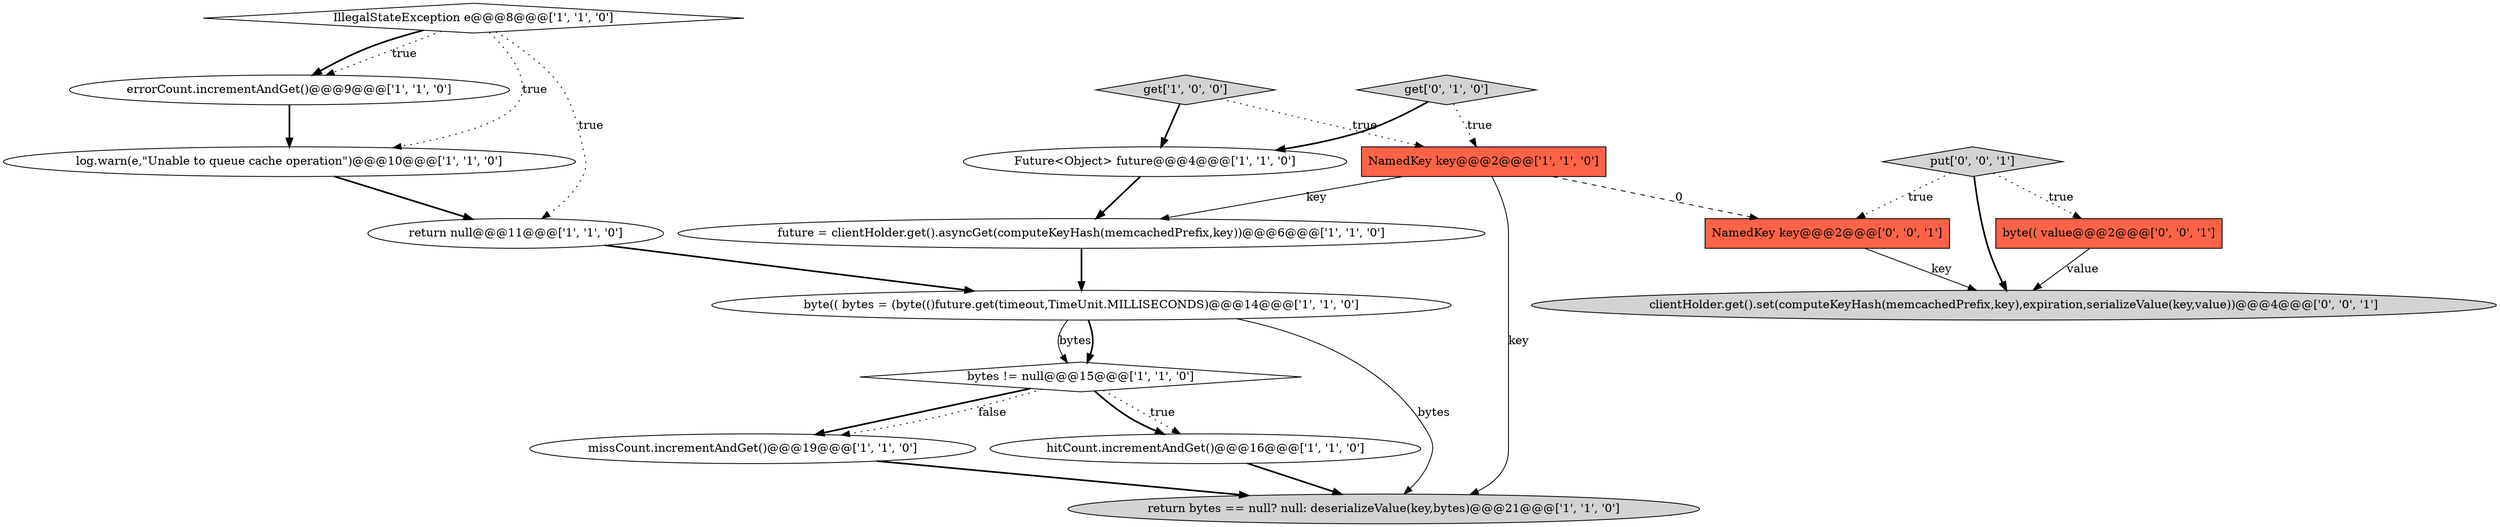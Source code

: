digraph {
3 [style = filled, label = "IllegalStateException e@@@8@@@['1', '1', '0']", fillcolor = white, shape = diamond image = "AAA0AAABBB1BBB"];
12 [style = filled, label = "log.warn(e,\"Unable to queue cache operation\")@@@10@@@['1', '1', '0']", fillcolor = white, shape = ellipse image = "AAA0AAABBB1BBB"];
15 [style = filled, label = "clientHolder.get().set(computeKeyHash(memcachedPrefix,key),expiration,serializeValue(key,value))@@@4@@@['0', '0', '1']", fillcolor = lightgray, shape = ellipse image = "AAA0AAABBB3BBB"];
7 [style = filled, label = "Future<Object> future@@@4@@@['1', '1', '0']", fillcolor = white, shape = ellipse image = "AAA0AAABBB1BBB"];
6 [style = filled, label = "missCount.incrementAndGet()@@@19@@@['1', '1', '0']", fillcolor = white, shape = ellipse image = "AAA0AAABBB1BBB"];
13 [style = filled, label = "get['0', '1', '0']", fillcolor = lightgray, shape = diamond image = "AAA0AAABBB2BBB"];
11 [style = filled, label = "return null@@@11@@@['1', '1', '0']", fillcolor = white, shape = ellipse image = "AAA0AAABBB1BBB"];
10 [style = filled, label = "NamedKey key@@@2@@@['1', '1', '0']", fillcolor = tomato, shape = box image = "AAA0AAABBB1BBB"];
4 [style = filled, label = "byte(( bytes = (byte(()future.get(timeout,TimeUnit.MILLISECONDS)@@@14@@@['1', '1', '0']", fillcolor = white, shape = ellipse image = "AAA0AAABBB1BBB"];
5 [style = filled, label = "future = clientHolder.get().asyncGet(computeKeyHash(memcachedPrefix,key))@@@6@@@['1', '1', '0']", fillcolor = white, shape = ellipse image = "AAA0AAABBB1BBB"];
1 [style = filled, label = "errorCount.incrementAndGet()@@@9@@@['1', '1', '0']", fillcolor = white, shape = ellipse image = "AAA0AAABBB1BBB"];
2 [style = filled, label = "hitCount.incrementAndGet()@@@16@@@['1', '1', '0']", fillcolor = white, shape = ellipse image = "AAA0AAABBB1BBB"];
0 [style = filled, label = "return bytes == null? null: deserializeValue(key,bytes)@@@21@@@['1', '1', '0']", fillcolor = lightgray, shape = ellipse image = "AAA0AAABBB1BBB"];
8 [style = filled, label = "bytes != null@@@15@@@['1', '1', '0']", fillcolor = white, shape = diamond image = "AAA0AAABBB1BBB"];
17 [style = filled, label = "put['0', '0', '1']", fillcolor = lightgray, shape = diamond image = "AAA0AAABBB3BBB"];
9 [style = filled, label = "get['1', '0', '0']", fillcolor = lightgray, shape = diamond image = "AAA0AAABBB1BBB"];
16 [style = filled, label = "NamedKey key@@@2@@@['0', '0', '1']", fillcolor = tomato, shape = box image = "AAA0AAABBB3BBB"];
14 [style = filled, label = "byte(( value@@@2@@@['0', '0', '1']", fillcolor = tomato, shape = box image = "AAA0AAABBB3BBB"];
3->12 [style = dotted, label="true"];
11->4 [style = bold, label=""];
13->7 [style = bold, label=""];
17->14 [style = dotted, label="true"];
17->16 [style = dotted, label="true"];
3->1 [style = dotted, label="true"];
14->15 [style = solid, label="value"];
4->8 [style = solid, label="bytes"];
1->12 [style = bold, label=""];
6->0 [style = bold, label=""];
13->10 [style = dotted, label="true"];
8->2 [style = dotted, label="true"];
4->8 [style = bold, label=""];
8->6 [style = bold, label=""];
10->5 [style = solid, label="key"];
5->4 [style = bold, label=""];
3->1 [style = bold, label=""];
9->10 [style = dotted, label="true"];
10->0 [style = solid, label="key"];
10->16 [style = dashed, label="0"];
8->2 [style = bold, label=""];
17->15 [style = bold, label=""];
3->11 [style = dotted, label="true"];
8->6 [style = dotted, label="false"];
7->5 [style = bold, label=""];
12->11 [style = bold, label=""];
2->0 [style = bold, label=""];
4->0 [style = solid, label="bytes"];
16->15 [style = solid, label="key"];
9->7 [style = bold, label=""];
}

